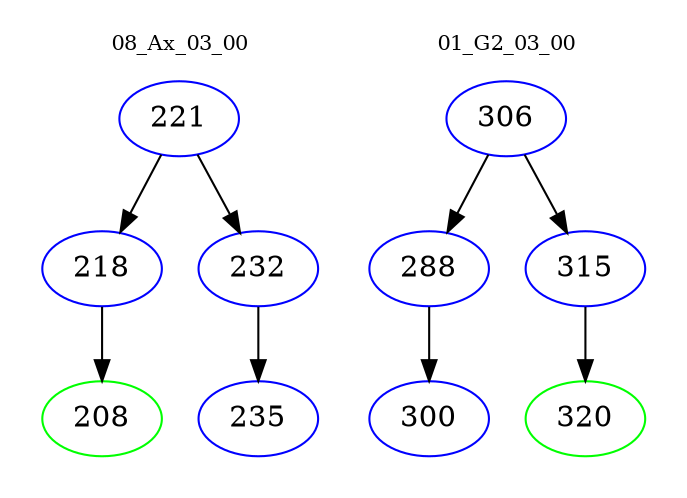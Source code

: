digraph{
subgraph cluster_0 {
color = white
label = "08_Ax_03_00";
fontsize=10;
T0_221 [label="221", color="blue"]
T0_221 -> T0_218 [color="black"]
T0_218 [label="218", color="blue"]
T0_218 -> T0_208 [color="black"]
T0_208 [label="208", color="green"]
T0_221 -> T0_232 [color="black"]
T0_232 [label="232", color="blue"]
T0_232 -> T0_235 [color="black"]
T0_235 [label="235", color="blue"]
}
subgraph cluster_1 {
color = white
label = "01_G2_03_00";
fontsize=10;
T1_306 [label="306", color="blue"]
T1_306 -> T1_288 [color="black"]
T1_288 [label="288", color="blue"]
T1_288 -> T1_300 [color="black"]
T1_300 [label="300", color="blue"]
T1_306 -> T1_315 [color="black"]
T1_315 [label="315", color="blue"]
T1_315 -> T1_320 [color="black"]
T1_320 [label="320", color="green"]
}
}
